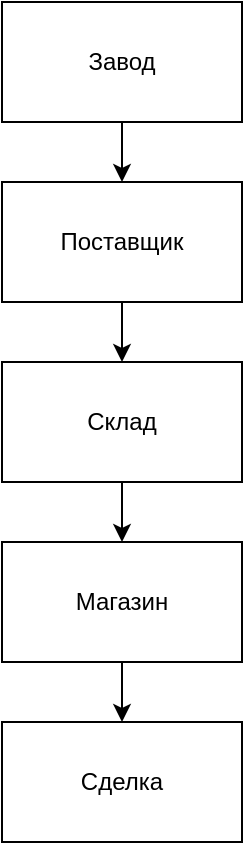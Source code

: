 <mxfile version="24.7.16">
  <diagram name="Страница — 1" id="3QzTXBeodvqycbt49BW4">
    <mxGraphModel dx="880" dy="468" grid="1" gridSize="10" guides="1" tooltips="1" connect="1" arrows="1" fold="1" page="1" pageScale="1" pageWidth="827" pageHeight="1169" math="0" shadow="0">
      <root>
        <mxCell id="0" />
        <mxCell id="1" parent="0" />
        <mxCell id="k6HByVwOR-ldKEpo8fGH-5" style="edgeStyle=orthogonalEdgeStyle;rounded=0;orthogonalLoop=1;jettySize=auto;html=1;exitX=0.5;exitY=1;exitDx=0;exitDy=0;entryX=0.5;entryY=0;entryDx=0;entryDy=0;" edge="1" parent="1" source="k6HByVwOR-ldKEpo8fGH-1" target="k6HByVwOR-ldKEpo8fGH-2">
          <mxGeometry relative="1" as="geometry" />
        </mxCell>
        <mxCell id="k6HByVwOR-ldKEpo8fGH-1" value="Завод" style="rounded=0;whiteSpace=wrap;html=1;" vertex="1" parent="1">
          <mxGeometry x="310" y="40" width="120" height="60" as="geometry" />
        </mxCell>
        <mxCell id="k6HByVwOR-ldKEpo8fGH-6" style="edgeStyle=orthogonalEdgeStyle;rounded=0;orthogonalLoop=1;jettySize=auto;html=1;exitX=0.5;exitY=1;exitDx=0;exitDy=0;entryX=0.5;entryY=0;entryDx=0;entryDy=0;" edge="1" parent="1" source="k6HByVwOR-ldKEpo8fGH-2" target="k6HByVwOR-ldKEpo8fGH-3">
          <mxGeometry relative="1" as="geometry" />
        </mxCell>
        <mxCell id="k6HByVwOR-ldKEpo8fGH-2" value="Поставщик" style="rounded=0;whiteSpace=wrap;html=1;" vertex="1" parent="1">
          <mxGeometry x="310" y="130" width="120" height="60" as="geometry" />
        </mxCell>
        <mxCell id="k6HByVwOR-ldKEpo8fGH-7" style="edgeStyle=orthogonalEdgeStyle;rounded=0;orthogonalLoop=1;jettySize=auto;html=1;exitX=0.5;exitY=1;exitDx=0;exitDy=0;entryX=0.5;entryY=0;entryDx=0;entryDy=0;" edge="1" parent="1" source="k6HByVwOR-ldKEpo8fGH-3" target="k6HByVwOR-ldKEpo8fGH-4">
          <mxGeometry relative="1" as="geometry" />
        </mxCell>
        <mxCell id="k6HByVwOR-ldKEpo8fGH-3" value="Склад" style="rounded=0;whiteSpace=wrap;html=1;" vertex="1" parent="1">
          <mxGeometry x="310" y="220" width="120" height="60" as="geometry" />
        </mxCell>
        <mxCell id="k6HByVwOR-ldKEpo8fGH-9" style="edgeStyle=orthogonalEdgeStyle;rounded=0;orthogonalLoop=1;jettySize=auto;html=1;exitX=0.5;exitY=1;exitDx=0;exitDy=0;entryX=0.5;entryY=0;entryDx=0;entryDy=0;" edge="1" parent="1" source="k6HByVwOR-ldKEpo8fGH-4" target="k6HByVwOR-ldKEpo8fGH-8">
          <mxGeometry relative="1" as="geometry" />
        </mxCell>
        <mxCell id="k6HByVwOR-ldKEpo8fGH-4" value="Магазин" style="rounded=0;whiteSpace=wrap;html=1;" vertex="1" parent="1">
          <mxGeometry x="310" y="310" width="120" height="60" as="geometry" />
        </mxCell>
        <mxCell id="k6HByVwOR-ldKEpo8fGH-8" value="Сделка" style="rounded=0;whiteSpace=wrap;html=1;" vertex="1" parent="1">
          <mxGeometry x="310" y="400" width="120" height="60" as="geometry" />
        </mxCell>
      </root>
    </mxGraphModel>
  </diagram>
</mxfile>
